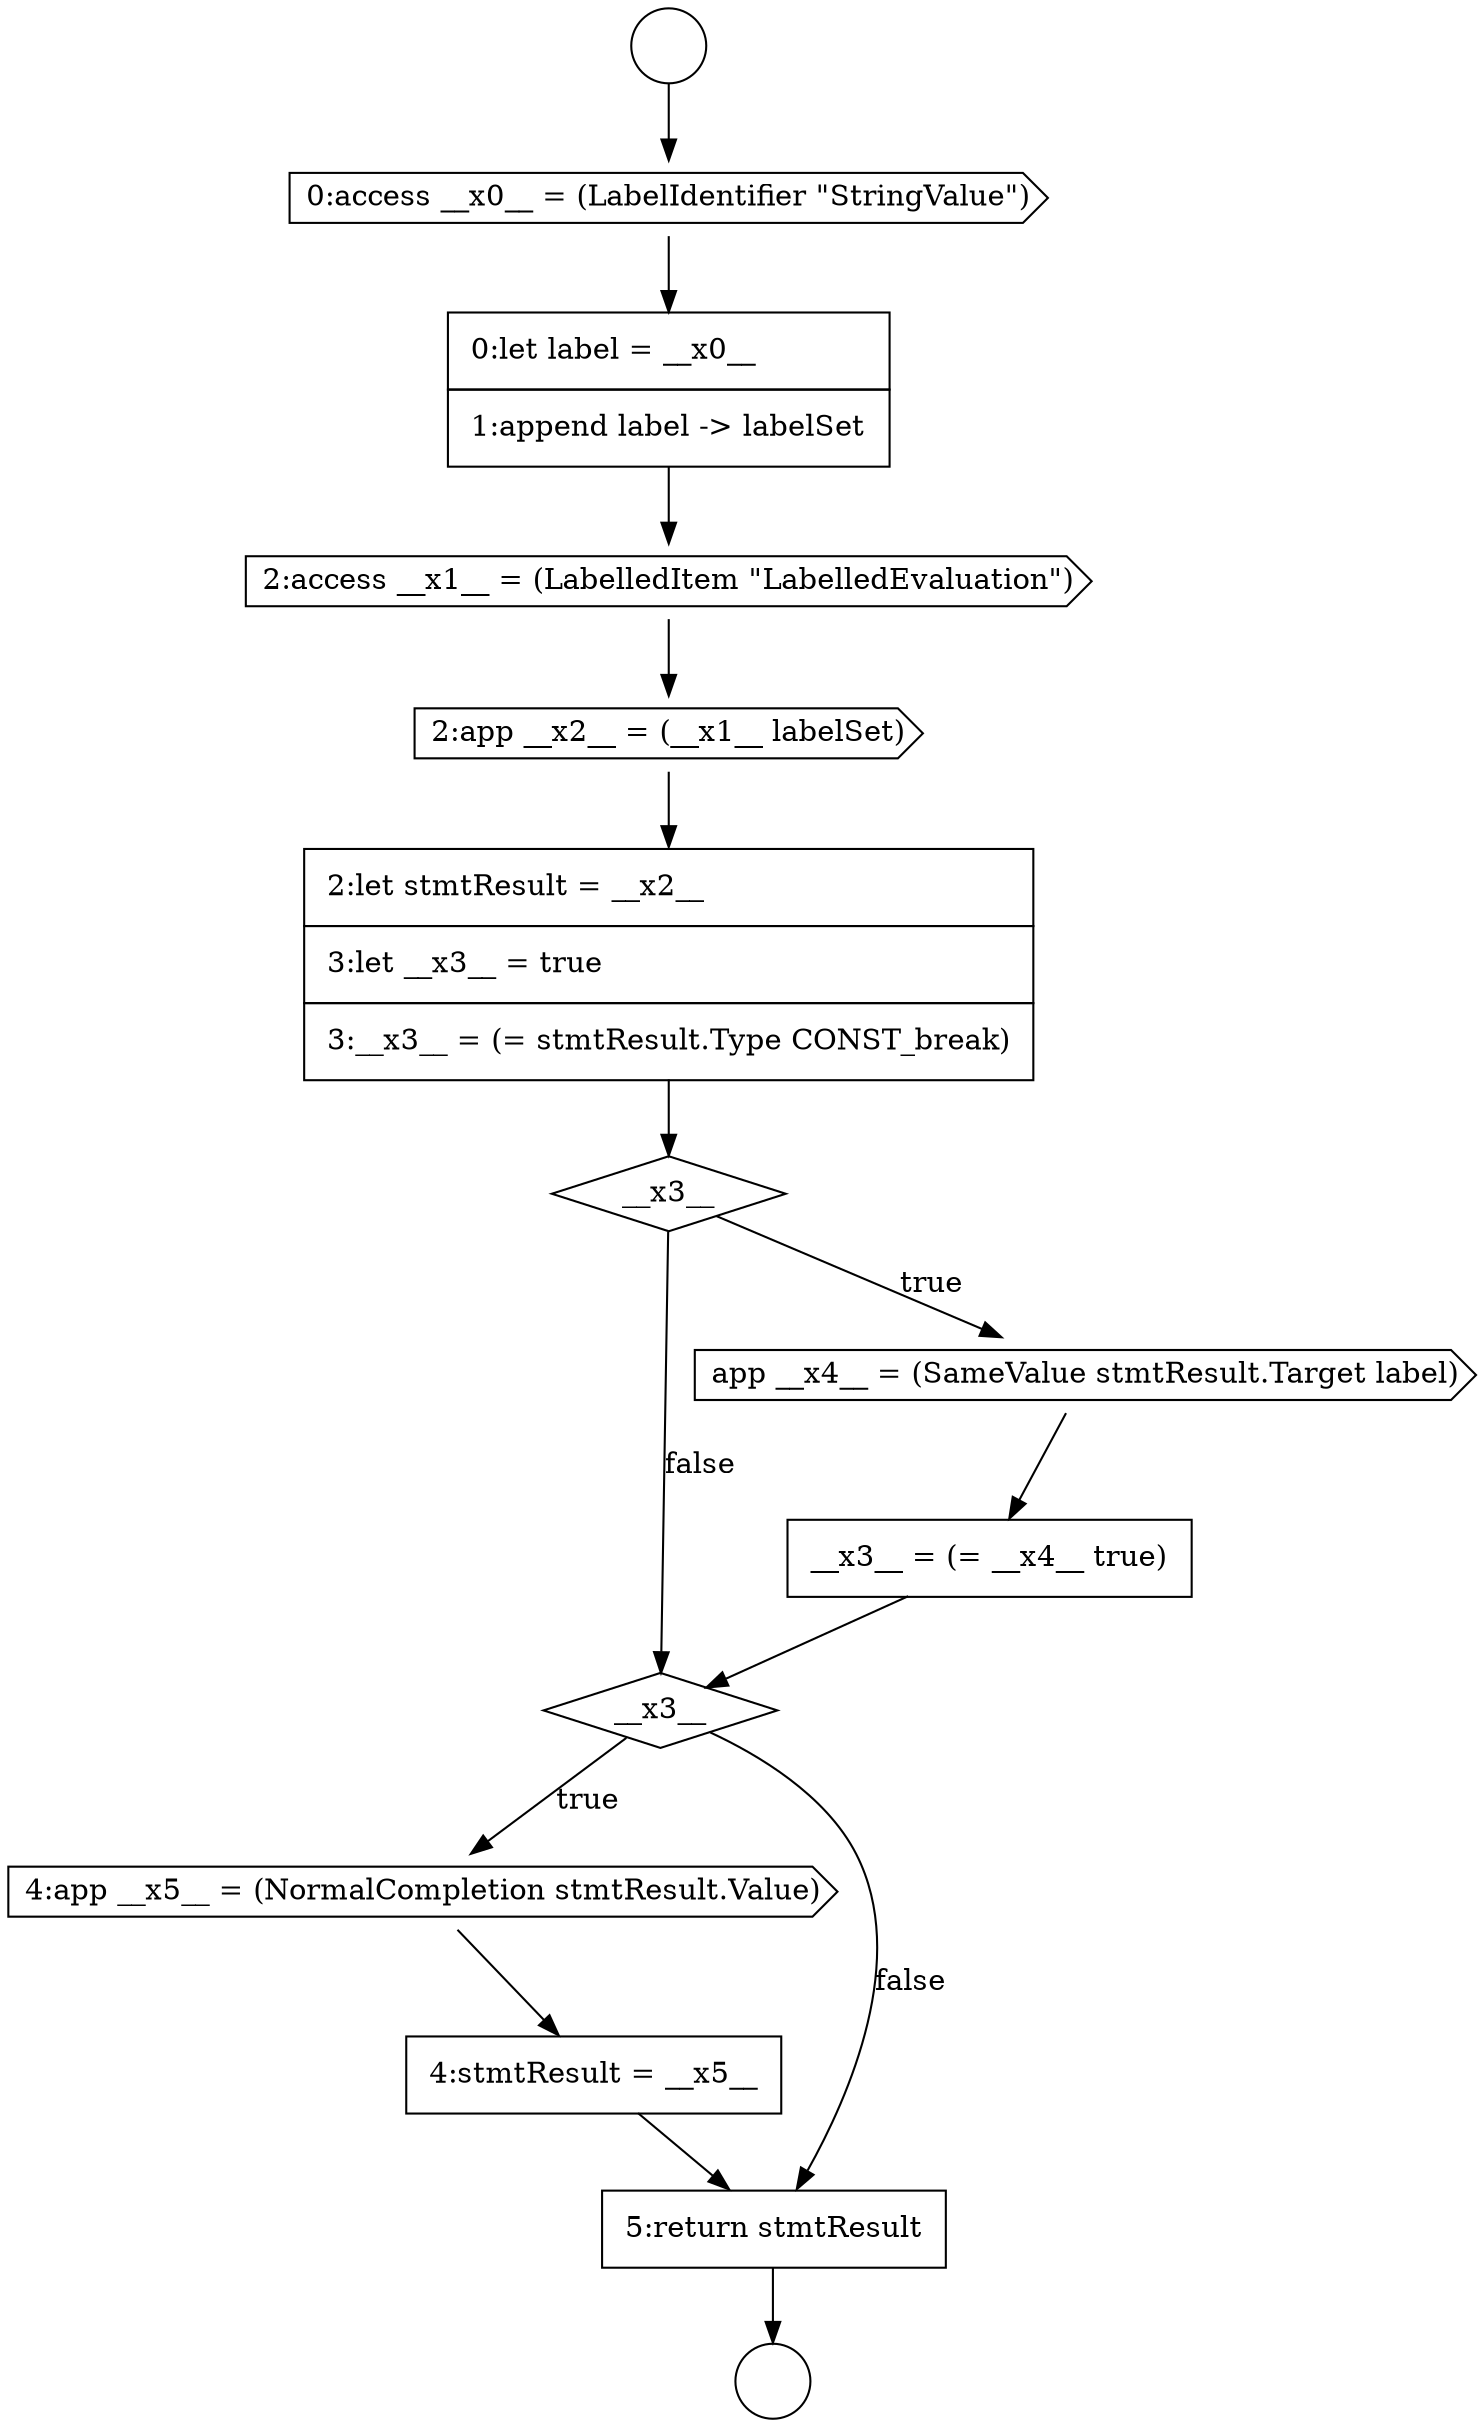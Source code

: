 digraph {
  node7949 [shape=diamond, label=<<font color="black">__x3__</font>> color="black" fillcolor="white" style=filled]
  node7944 [shape=cds, label=<<font color="black">0:access __x0__ = (LabelIdentifier &quot;StringValue&quot;)</font>> color="black" fillcolor="white" style=filled]
  node7945 [shape=none, margin=0, label=<<font color="black">
    <table border="0" cellborder="1" cellspacing="0" cellpadding="10">
      <tr><td align="left">0:let label = __x0__</td></tr>
      <tr><td align="left">1:append label -&gt; labelSet</td></tr>
    </table>
  </font>> color="black" fillcolor="white" style=filled]
  node7954 [shape=none, margin=0, label=<<font color="black">
    <table border="0" cellborder="1" cellspacing="0" cellpadding="10">
      <tr><td align="left">4:stmtResult = __x5__</td></tr>
    </table>
  </font>> color="black" fillcolor="white" style=filled]
  node7952 [shape=diamond, label=<<font color="black">__x3__</font>> color="black" fillcolor="white" style=filled]
  node7948 [shape=none, margin=0, label=<<font color="black">
    <table border="0" cellborder="1" cellspacing="0" cellpadding="10">
      <tr><td align="left">2:let stmtResult = __x2__</td></tr>
      <tr><td align="left">3:let __x3__ = true</td></tr>
      <tr><td align="left">3:__x3__ = (= stmtResult.Type CONST_break)</td></tr>
    </table>
  </font>> color="black" fillcolor="white" style=filled]
  node7953 [shape=cds, label=<<font color="black">4:app __x5__ = (NormalCompletion stmtResult.Value)</font>> color="black" fillcolor="white" style=filled]
  node7951 [shape=none, margin=0, label=<<font color="black">
    <table border="0" cellborder="1" cellspacing="0" cellpadding="10">
      <tr><td align="left">__x3__ = (= __x4__ true)</td></tr>
    </table>
  </font>> color="black" fillcolor="white" style=filled]
  node7942 [shape=circle label=" " color="black" fillcolor="white" style=filled]
  node7947 [shape=cds, label=<<font color="black">2:app __x2__ = (__x1__ labelSet)</font>> color="black" fillcolor="white" style=filled]
  node7950 [shape=cds, label=<<font color="black">app __x4__ = (SameValue stmtResult.Target label)</font>> color="black" fillcolor="white" style=filled]
  node7943 [shape=circle label=" " color="black" fillcolor="white" style=filled]
  node7946 [shape=cds, label=<<font color="black">2:access __x1__ = (LabelledItem &quot;LabelledEvaluation&quot;)</font>> color="black" fillcolor="white" style=filled]
  node7955 [shape=none, margin=0, label=<<font color="black">
    <table border="0" cellborder="1" cellspacing="0" cellpadding="10">
      <tr><td align="left">5:return stmtResult</td></tr>
    </table>
  </font>> color="black" fillcolor="white" style=filled]
  node7955 -> node7943 [ color="black"]
  node7946 -> node7947 [ color="black"]
  node7953 -> node7954 [ color="black"]
  node7942 -> node7944 [ color="black"]
  node7952 -> node7953 [label=<<font color="black">true</font>> color="black"]
  node7952 -> node7955 [label=<<font color="black">false</font>> color="black"]
  node7949 -> node7950 [label=<<font color="black">true</font>> color="black"]
  node7949 -> node7952 [label=<<font color="black">false</font>> color="black"]
  node7951 -> node7952 [ color="black"]
  node7945 -> node7946 [ color="black"]
  node7948 -> node7949 [ color="black"]
  node7950 -> node7951 [ color="black"]
  node7947 -> node7948 [ color="black"]
  node7954 -> node7955 [ color="black"]
  node7944 -> node7945 [ color="black"]
}
